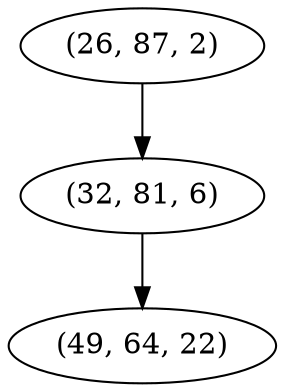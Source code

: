 digraph tree {
    "(26, 87, 2)";
    "(32, 81, 6)";
    "(49, 64, 22)";
    "(26, 87, 2)" -> "(32, 81, 6)";
    "(32, 81, 6)" -> "(49, 64, 22)";
}
